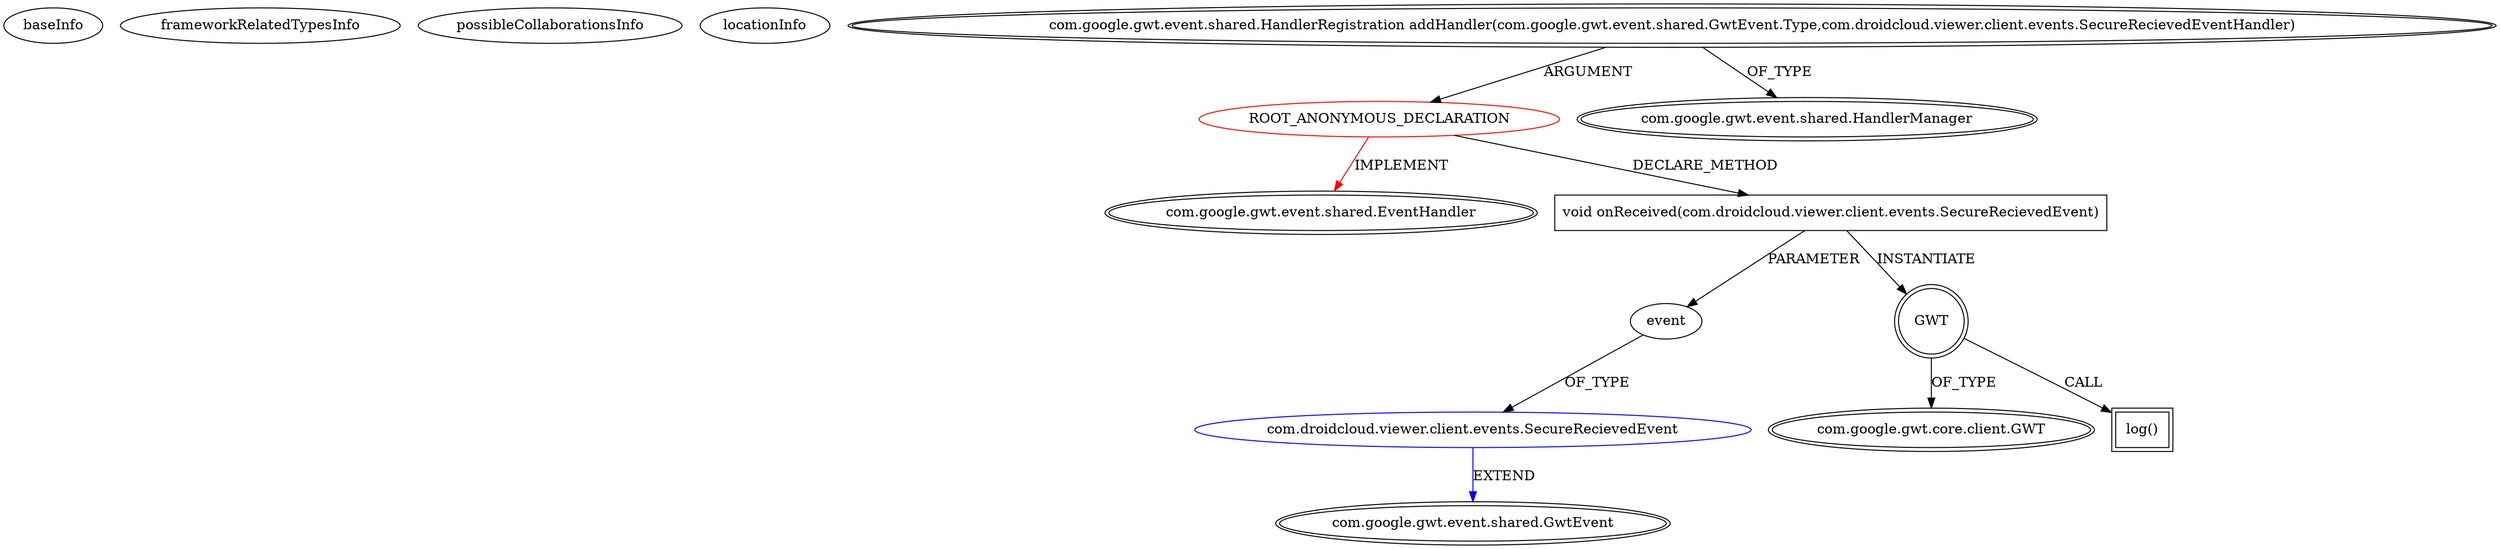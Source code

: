 digraph {
baseInfo[graphId=826,category="extension_graph",isAnonymous=true,possibleRelation=true]
frameworkRelatedTypesInfo[0="com.google.gwt.event.shared.EventHandler"]
possibleCollaborationsInfo[0="826~CLIENT_METHOD_DECLARATION-PARAMETER_DECLARATION-~com.google.gwt.event.shared.EventHandler ~com.google.gwt.event.shared.GwtEvent ~true~false"]
locationInfo[projectName="betacraft-RdpGwtClient",filePath="/betacraft-RdpGwtClient/RdpGwtClient-master/src/com/droidcloud/viewer/client/DroidCloudViewer.java",contextSignature="void onModuleLoad()",graphId="826"]
0[label="ROOT_ANONYMOUS_DECLARATION",vertexType="ROOT_ANONYMOUS_DECLARATION",isFrameworkType=false,color=red]
1[label="com.google.gwt.event.shared.EventHandler",vertexType="FRAMEWORK_INTERFACE_TYPE",isFrameworkType=true,peripheries=2]
2[label="com.google.gwt.event.shared.HandlerRegistration addHandler(com.google.gwt.event.shared.GwtEvent.Type,com.droidcloud.viewer.client.events.SecureRecievedEventHandler)",vertexType="OUTSIDE_CALL",isFrameworkType=true,peripheries=2]
3[label="com.google.gwt.event.shared.HandlerManager",vertexType="FRAMEWORK_CLASS_TYPE",isFrameworkType=true,peripheries=2]
4[label="void onReceived(com.droidcloud.viewer.client.events.SecureRecievedEvent)",vertexType="CLIENT_METHOD_DECLARATION",isFrameworkType=false,shape=box]
5[label="event",vertexType="PARAMETER_DECLARATION",isFrameworkType=false]
6[label="com.droidcloud.viewer.client.events.SecureRecievedEvent",vertexType="REFERENCE_CLIENT_CLASS_DECLARATION",isFrameworkType=false,color=blue]
7[label="com.google.gwt.event.shared.GwtEvent",vertexType="FRAMEWORK_CLASS_TYPE",isFrameworkType=true,peripheries=2]
8[label="GWT",vertexType="VARIABLE_EXPRESION",isFrameworkType=true,peripheries=2,shape=circle]
10[label="com.google.gwt.core.client.GWT",vertexType="FRAMEWORK_CLASS_TYPE",isFrameworkType=true,peripheries=2]
9[label="log()",vertexType="INSIDE_CALL",isFrameworkType=true,peripheries=2,shape=box]
0->1[label="IMPLEMENT",color=red]
2->0[label="ARGUMENT"]
2->3[label="OF_TYPE"]
0->4[label="DECLARE_METHOD"]
6->7[label="EXTEND",color=blue]
5->6[label="OF_TYPE"]
4->5[label="PARAMETER"]
4->8[label="INSTANTIATE"]
8->10[label="OF_TYPE"]
8->9[label="CALL"]
}
